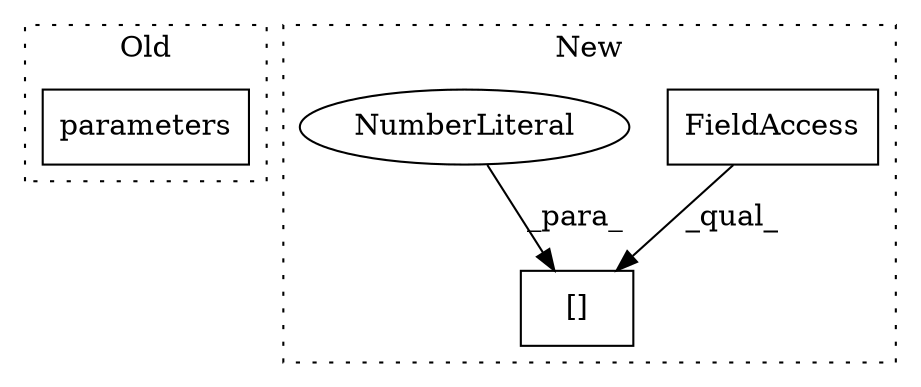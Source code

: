 digraph G {
subgraph cluster0 {
1 [label="parameters" a="32" s="3881" l="12" shape="box"];
label = "Old";
style="dotted";
}
subgraph cluster1 {
2 [label="[]" a="2" s="3923,3935" l="11,1" shape="box"];
3 [label="FieldAccess" a="22" s="3923" l="10" shape="box"];
4 [label="NumberLiteral" a="34" s="3934" l="1" shape="ellipse"];
label = "New";
style="dotted";
}
3 -> 2 [label="_qual_"];
4 -> 2 [label="_para_"];
}